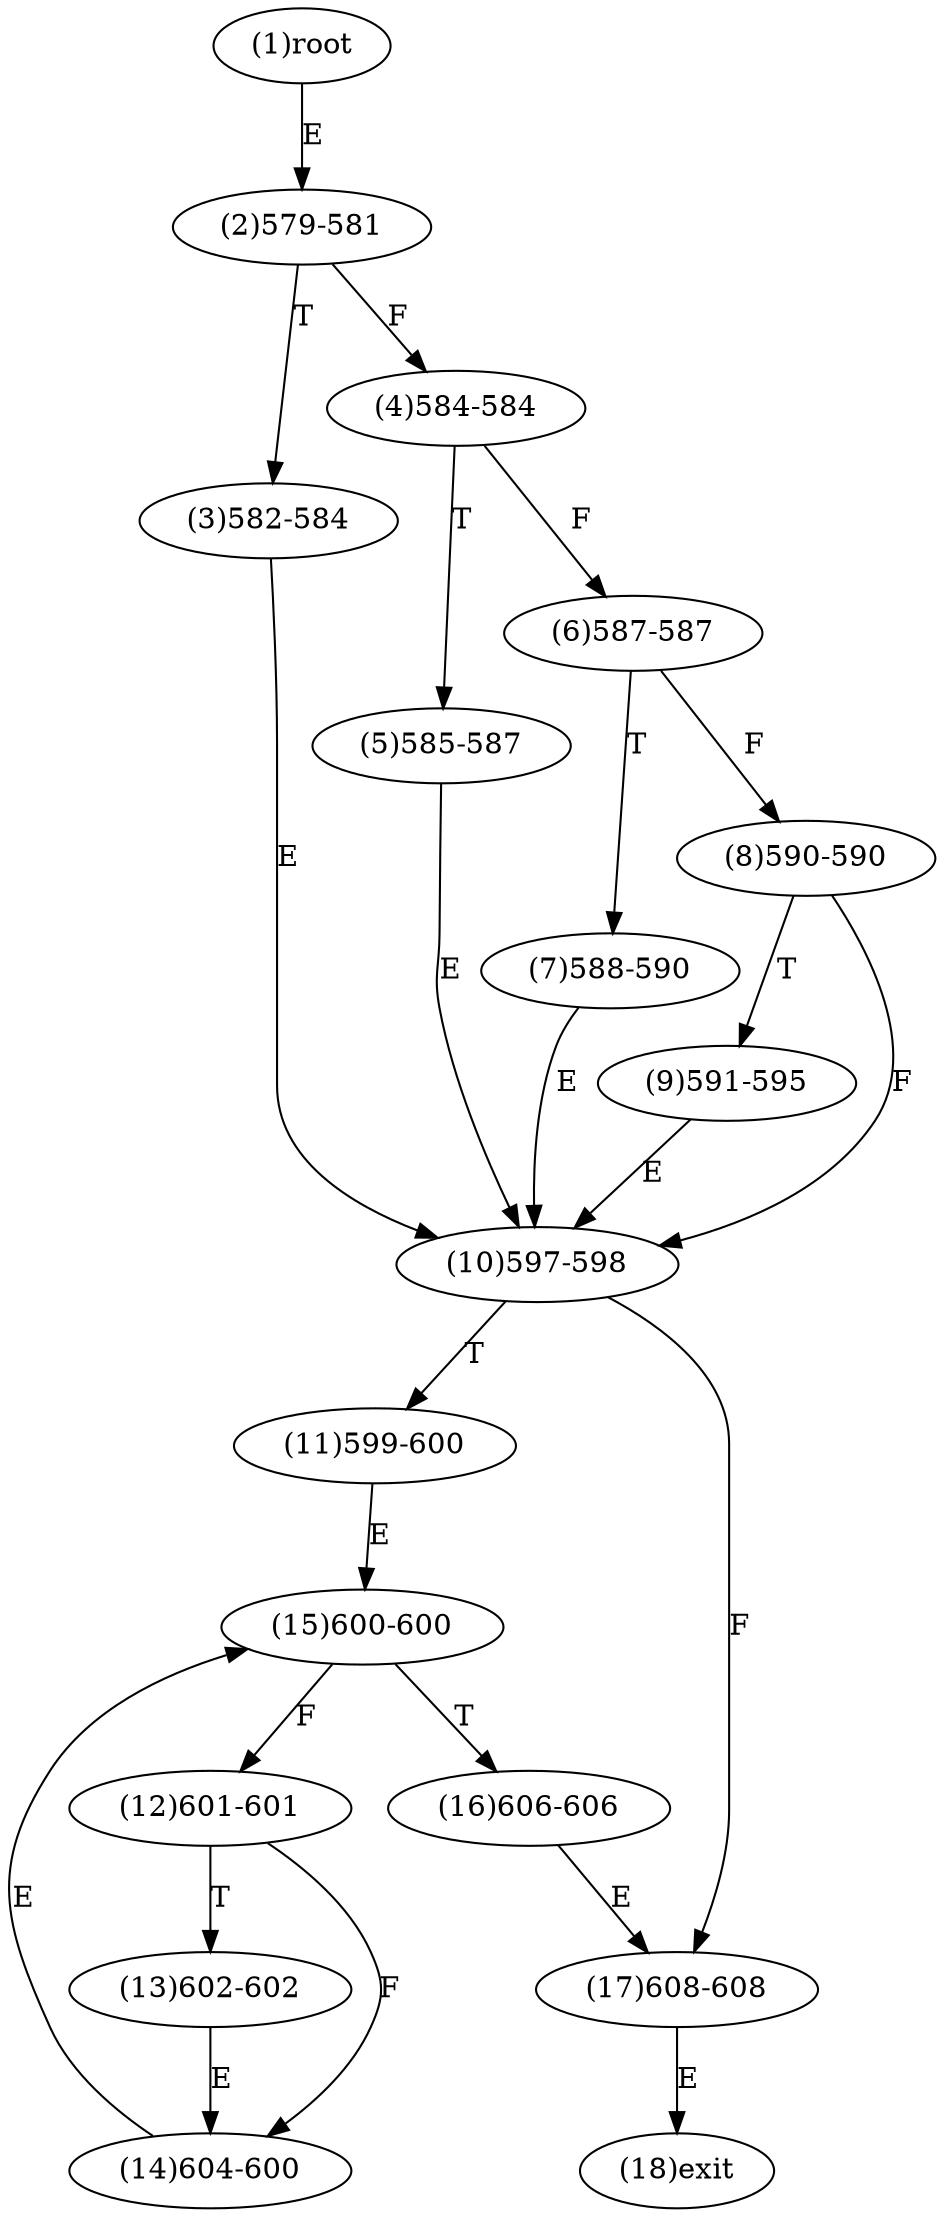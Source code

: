 digraph "" { 
1[ label="(1)root"];
2[ label="(2)579-581"];
3[ label="(3)582-584"];
4[ label="(4)584-584"];
5[ label="(5)585-587"];
6[ label="(6)587-587"];
7[ label="(7)588-590"];
8[ label="(8)590-590"];
9[ label="(9)591-595"];
10[ label="(10)597-598"];
11[ label="(11)599-600"];
12[ label="(12)601-601"];
13[ label="(13)602-602"];
14[ label="(14)604-600"];
15[ label="(15)600-600"];
17[ label="(17)608-608"];
16[ label="(16)606-606"];
18[ label="(18)exit"];
1->2[ label="E"];
2->4[ label="F"];
2->3[ label="T"];
3->10[ label="E"];
4->6[ label="F"];
4->5[ label="T"];
5->10[ label="E"];
6->8[ label="F"];
6->7[ label="T"];
7->10[ label="E"];
8->10[ label="F"];
8->9[ label="T"];
9->10[ label="E"];
10->17[ label="F"];
10->11[ label="T"];
11->15[ label="E"];
12->14[ label="F"];
12->13[ label="T"];
13->14[ label="E"];
14->15[ label="E"];
15->12[ label="F"];
15->16[ label="T"];
16->17[ label="E"];
17->18[ label="E"];
}